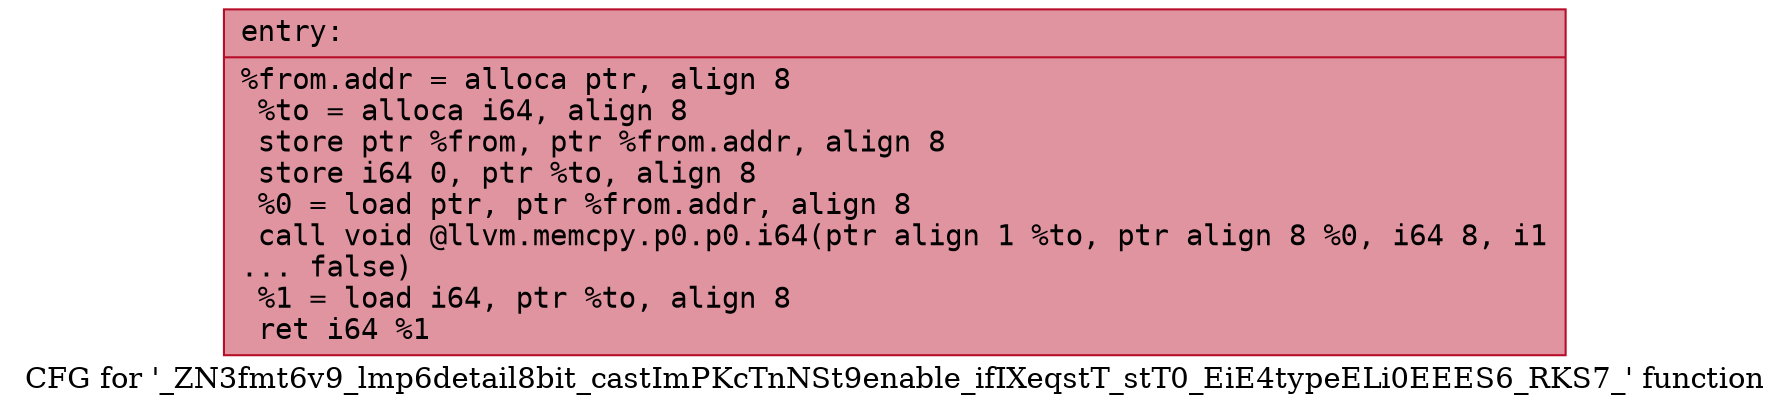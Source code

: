 digraph "CFG for '_ZN3fmt6v9_lmp6detail8bit_castImPKcTnNSt9enable_ifIXeqstT_stT0_EiE4typeELi0EEES6_RKS7_' function" {
	label="CFG for '_ZN3fmt6v9_lmp6detail8bit_castImPKcTnNSt9enable_ifIXeqstT_stT0_EiE4typeELi0EEES6_RKS7_' function";

	Node0x55fec36b3a80 [shape=record,color="#b70d28ff", style=filled, fillcolor="#b70d2870" fontname="Courier",label="{entry:\l|  %from.addr = alloca ptr, align 8\l  %to = alloca i64, align 8\l  store ptr %from, ptr %from.addr, align 8\l  store i64 0, ptr %to, align 8\l  %0 = load ptr, ptr %from.addr, align 8\l  call void @llvm.memcpy.p0.p0.i64(ptr align 1 %to, ptr align 8 %0, i64 8, i1\l... false)\l  %1 = load i64, ptr %to, align 8\l  ret i64 %1\l}"];
}
